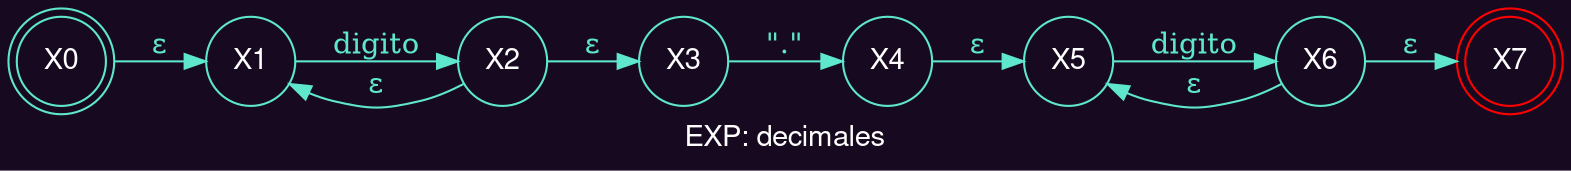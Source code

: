 digraph finite_state_machine {
    fontcolor="White"
    bgcolor="#170920"
	fontname="Helvetica,Arial,sans-serif"
	label="EXP: decimales"
	node [fontname="Helvetica,Arial,sans-serif" fontcolor="white"  color="#5ee7cd"]
	rankdir=LR;
	node [shape = doublecircle]; X0 X7 [color="red"];
    node [shape = circle];
	X0 -> X1 [label = "ε" color="#5ee7cd" fontcolor="#5ee7cd"];
	X1 -> X2 [label = "digito" color="#5ee7cd" fontcolor="#5ee7cd"];
	X2 -> X1 [label = "ε" color="#5ee7cd" fontcolor="#5ee7cd"];
	X2 -> X3 [label = "ε" color="#5ee7cd" fontcolor="#5ee7cd"];
	X3 -> X4 [label = "\".\"" color="#5ee7cd" fontcolor="#5ee7cd"];
	X4 -> X5 [label = "ε" color="#5ee7cd" fontcolor="#5ee7cd"];
	X5 -> X6 [label = "digito" color="#5ee7cd" fontcolor="#5ee7cd"];
	X6 -> X5 [label = "ε" color="#5ee7cd" fontcolor="#5ee7cd"];
	X6 -> X7 [label = "ε" color="#5ee7cd" fontcolor="#5ee7cd"];
}
